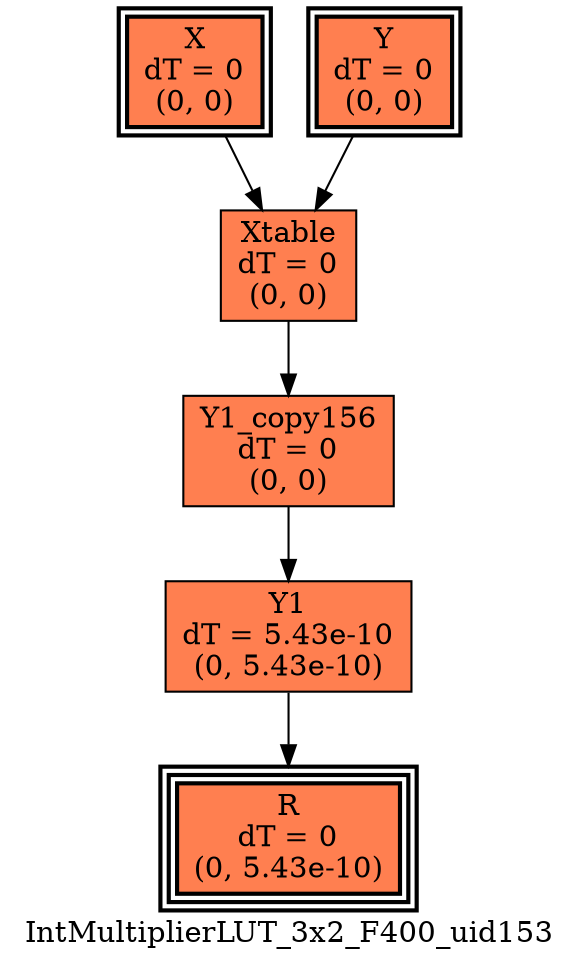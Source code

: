 digraph IntMultiplierLUT_3x2_F400_uid153
{
	//graph drawing options
	label=IntMultiplierLUT_3x2_F400_uid153;
	labelloc=bottom;
	labeljust=right;
	ratio=auto;
	nodesep=0.25;
	ranksep=0.5;

	//input/output signals of operator IntMultiplierLUT_3x2_F400_uid153
	X__IntMultiplierLUT_3x2_F400_uid153 [ label="X\ndT = 0\n(0, 0)", shape=box, color=black, style="bold, filled", fillcolor=coral, peripheries=2 ];
	Y__IntMultiplierLUT_3x2_F400_uid153 [ label="Y\ndT = 0\n(0, 0)", shape=box, color=black, style="bold, filled", fillcolor=coral, peripheries=2 ];
	R__IntMultiplierLUT_3x2_F400_uid153 [ label="R\ndT = 0\n(0, 5.43e-10)", shape=box, color=black, style="bold, filled", fillcolor=coral, peripheries=3 ];
	{rank=same X__IntMultiplierLUT_3x2_F400_uid153, Y__IntMultiplierLUT_3x2_F400_uid153};
	{rank=same R__IntMultiplierLUT_3x2_F400_uid153};
	//internal signals of operator IntMultiplierLUT_3x2_F400_uid153
	Xtable__IntMultiplierLUT_3x2_F400_uid153 [ label="Xtable\ndT = 0\n(0, 0)", shape=box, color=black, style=filled, fillcolor=coral, peripheries=1 ];
	Y1__IntMultiplierLUT_3x2_F400_uid153 [ label="Y1\ndT = 5.43e-10\n(0, 5.43e-10)", shape=box, color=black, style=filled, fillcolor=coral, peripheries=1 ];
	Y1_copy156__IntMultiplierLUT_3x2_F400_uid153 [ label="Y1_copy156\ndT = 0\n(0, 0)", shape=box, color=black, style=filled, fillcolor=coral, peripheries=1 ];

	//subcomponents of operator IntMultiplierLUT_3x2_F400_uid153

	//input and internal signal connections of operator IntMultiplierLUT_3x2_F400_uid153
	X__IntMultiplierLUT_3x2_F400_uid153 -> Xtable__IntMultiplierLUT_3x2_F400_uid153 [ arrowhead=normal, arrowsize=1.0, arrowtail=normal, color=black, dir=forward  ];
	Y__IntMultiplierLUT_3x2_F400_uid153 -> Xtable__IntMultiplierLUT_3x2_F400_uid153 [ arrowhead=normal, arrowsize=1.0, arrowtail=normal, color=black, dir=forward  ];
	Xtable__IntMultiplierLUT_3x2_F400_uid153 -> Y1_copy156__IntMultiplierLUT_3x2_F400_uid153 [ arrowhead=normal, arrowsize=1.0, arrowtail=normal, color=black, dir=forward  ];
	Y1__IntMultiplierLUT_3x2_F400_uid153 -> R__IntMultiplierLUT_3x2_F400_uid153 [ arrowhead=normal, arrowsize=1.0, arrowtail=normal, color=black, dir=forward  ];
	Y1_copy156__IntMultiplierLUT_3x2_F400_uid153 -> Y1__IntMultiplierLUT_3x2_F400_uid153 [ arrowhead=normal, arrowsize=1.0, arrowtail=normal, color=black, dir=forward  ];
}

